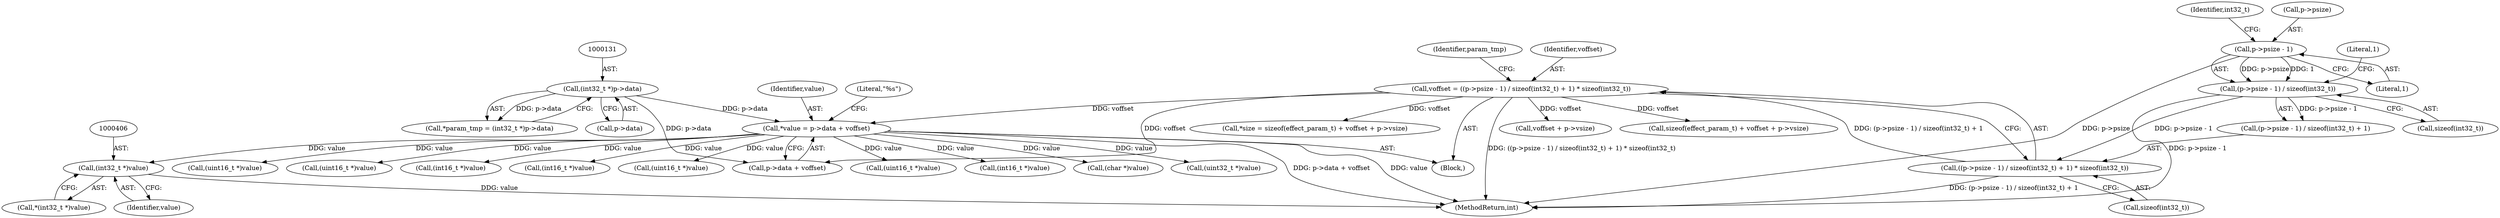 digraph "0_Android_d72ea85c78a1a68bf99fd5804ad9784b4102fe57@pointer" {
"1000405" [label="(Call,(int32_t *)value)"];
"1000144" [label="(Call,*value = p->data + voffset)"];
"1000130" [label="(Call,(int32_t *)p->data)"];
"1000112" [label="(Call,voffset = ((p->psize - 1) / sizeof(int32_t) + 1) * sizeof(int32_t))"];
"1000114" [label="(Call,((p->psize - 1) / sizeof(int32_t) + 1) * sizeof(int32_t))"];
"1000116" [label="(Call,(p->psize - 1) / sizeof(int32_t))"];
"1000117" [label="(Call,p->psize - 1)"];
"1000123" [label="(Identifier,int32_t)"];
"1000112" [label="(Call,voffset = ((p->psize - 1) / sizeof(int32_t) + 1) * sizeof(int32_t))"];
"1000116" [label="(Call,(p->psize - 1) / sizeof(int32_t))"];
"1000121" [label="(Literal,1)"];
"1000483" [label="(Call,(uint16_t *)value)"];
"1000303" [label="(Call,voffset + p->vsize)"];
"1000144" [label="(Call,*value = p->data + voffset)"];
"1000404" [label="(Call,*(int32_t *)value)"];
"1000129" [label="(Identifier,param_tmp)"];
"1000114" [label="(Call,((p->psize - 1) / sizeof(int32_t) + 1) * sizeof(int32_t))"];
"1000454" [label="(Call,(uint16_t *)value)"];
"1000124" [label="(Literal,1)"];
"1000125" [label="(Call,sizeof(int32_t))"];
"1000113" [label="(Identifier,voffset)"];
"1000300" [label="(Call,sizeof(effect_param_t) + voffset + p->vsize)"];
"1000115" [label="(Call,(p->psize - 1) / sizeof(int32_t) + 1)"];
"1000117" [label="(Call,p->psize - 1)"];
"1000556" [label="(Call,(int16_t *)value)"];
"1000128" [label="(Call,*param_tmp = (int32_t *)p->data)"];
"1000118" [label="(Call,p->psize)"];
"1000517" [label="(Call,(char *)value)"];
"1000405" [label="(Call,(int32_t *)value)"];
"1000104" [label="(Block,)"];
"1000435" [label="(Call,(uint32_t *)value)"];
"1000469" [label="(Call,(uint16_t *)value)"];
"1000407" [label="(Identifier,value)"];
"1000606" [label="(MethodReturn,int)"];
"1000325" [label="(Call,(uint16_t *)value)"];
"1000122" [label="(Call,sizeof(int32_t))"];
"1000145" [label="(Identifier,value)"];
"1000297" [label="(Call,*size = sizeof(effect_param_t) + voffset + p->vsize)"];
"1000132" [label="(Call,p->data)"];
"1000153" [label="(Literal,\"%s\")"];
"1000130" [label="(Call,(int32_t *)p->data)"];
"1000146" [label="(Call,p->data + voffset)"];
"1000338" [label="(Call,(int16_t *)value)"];
"1000374" [label="(Call,(int16_t *)value)"];
"1000405" -> "1000404"  [label="AST: "];
"1000405" -> "1000407"  [label="CFG: "];
"1000406" -> "1000405"  [label="AST: "];
"1000407" -> "1000405"  [label="AST: "];
"1000404" -> "1000405"  [label="CFG: "];
"1000405" -> "1000606"  [label="DDG: value"];
"1000144" -> "1000405"  [label="DDG: value"];
"1000144" -> "1000104"  [label="AST: "];
"1000144" -> "1000146"  [label="CFG: "];
"1000145" -> "1000144"  [label="AST: "];
"1000146" -> "1000144"  [label="AST: "];
"1000153" -> "1000144"  [label="CFG: "];
"1000144" -> "1000606"  [label="DDG: value"];
"1000144" -> "1000606"  [label="DDG: p->data + voffset"];
"1000130" -> "1000144"  [label="DDG: p->data"];
"1000112" -> "1000144"  [label="DDG: voffset"];
"1000144" -> "1000325"  [label="DDG: value"];
"1000144" -> "1000338"  [label="DDG: value"];
"1000144" -> "1000374"  [label="DDG: value"];
"1000144" -> "1000435"  [label="DDG: value"];
"1000144" -> "1000454"  [label="DDG: value"];
"1000144" -> "1000469"  [label="DDG: value"];
"1000144" -> "1000483"  [label="DDG: value"];
"1000144" -> "1000517"  [label="DDG: value"];
"1000144" -> "1000556"  [label="DDG: value"];
"1000130" -> "1000128"  [label="AST: "];
"1000130" -> "1000132"  [label="CFG: "];
"1000131" -> "1000130"  [label="AST: "];
"1000132" -> "1000130"  [label="AST: "];
"1000128" -> "1000130"  [label="CFG: "];
"1000130" -> "1000128"  [label="DDG: p->data"];
"1000130" -> "1000146"  [label="DDG: p->data"];
"1000112" -> "1000104"  [label="AST: "];
"1000112" -> "1000114"  [label="CFG: "];
"1000113" -> "1000112"  [label="AST: "];
"1000114" -> "1000112"  [label="AST: "];
"1000129" -> "1000112"  [label="CFG: "];
"1000112" -> "1000606"  [label="DDG: ((p->psize - 1) / sizeof(int32_t) + 1) * sizeof(int32_t)"];
"1000114" -> "1000112"  [label="DDG: (p->psize - 1) / sizeof(int32_t) + 1"];
"1000112" -> "1000146"  [label="DDG: voffset"];
"1000112" -> "1000297"  [label="DDG: voffset"];
"1000112" -> "1000300"  [label="DDG: voffset"];
"1000112" -> "1000303"  [label="DDG: voffset"];
"1000114" -> "1000125"  [label="CFG: "];
"1000115" -> "1000114"  [label="AST: "];
"1000125" -> "1000114"  [label="AST: "];
"1000114" -> "1000606"  [label="DDG: (p->psize - 1) / sizeof(int32_t) + 1"];
"1000116" -> "1000114"  [label="DDG: p->psize - 1"];
"1000116" -> "1000115"  [label="AST: "];
"1000116" -> "1000122"  [label="CFG: "];
"1000117" -> "1000116"  [label="AST: "];
"1000122" -> "1000116"  [label="AST: "];
"1000124" -> "1000116"  [label="CFG: "];
"1000116" -> "1000606"  [label="DDG: p->psize - 1"];
"1000116" -> "1000115"  [label="DDG: p->psize - 1"];
"1000117" -> "1000116"  [label="DDG: p->psize"];
"1000117" -> "1000116"  [label="DDG: 1"];
"1000117" -> "1000121"  [label="CFG: "];
"1000118" -> "1000117"  [label="AST: "];
"1000121" -> "1000117"  [label="AST: "];
"1000123" -> "1000117"  [label="CFG: "];
"1000117" -> "1000606"  [label="DDG: p->psize"];
}
